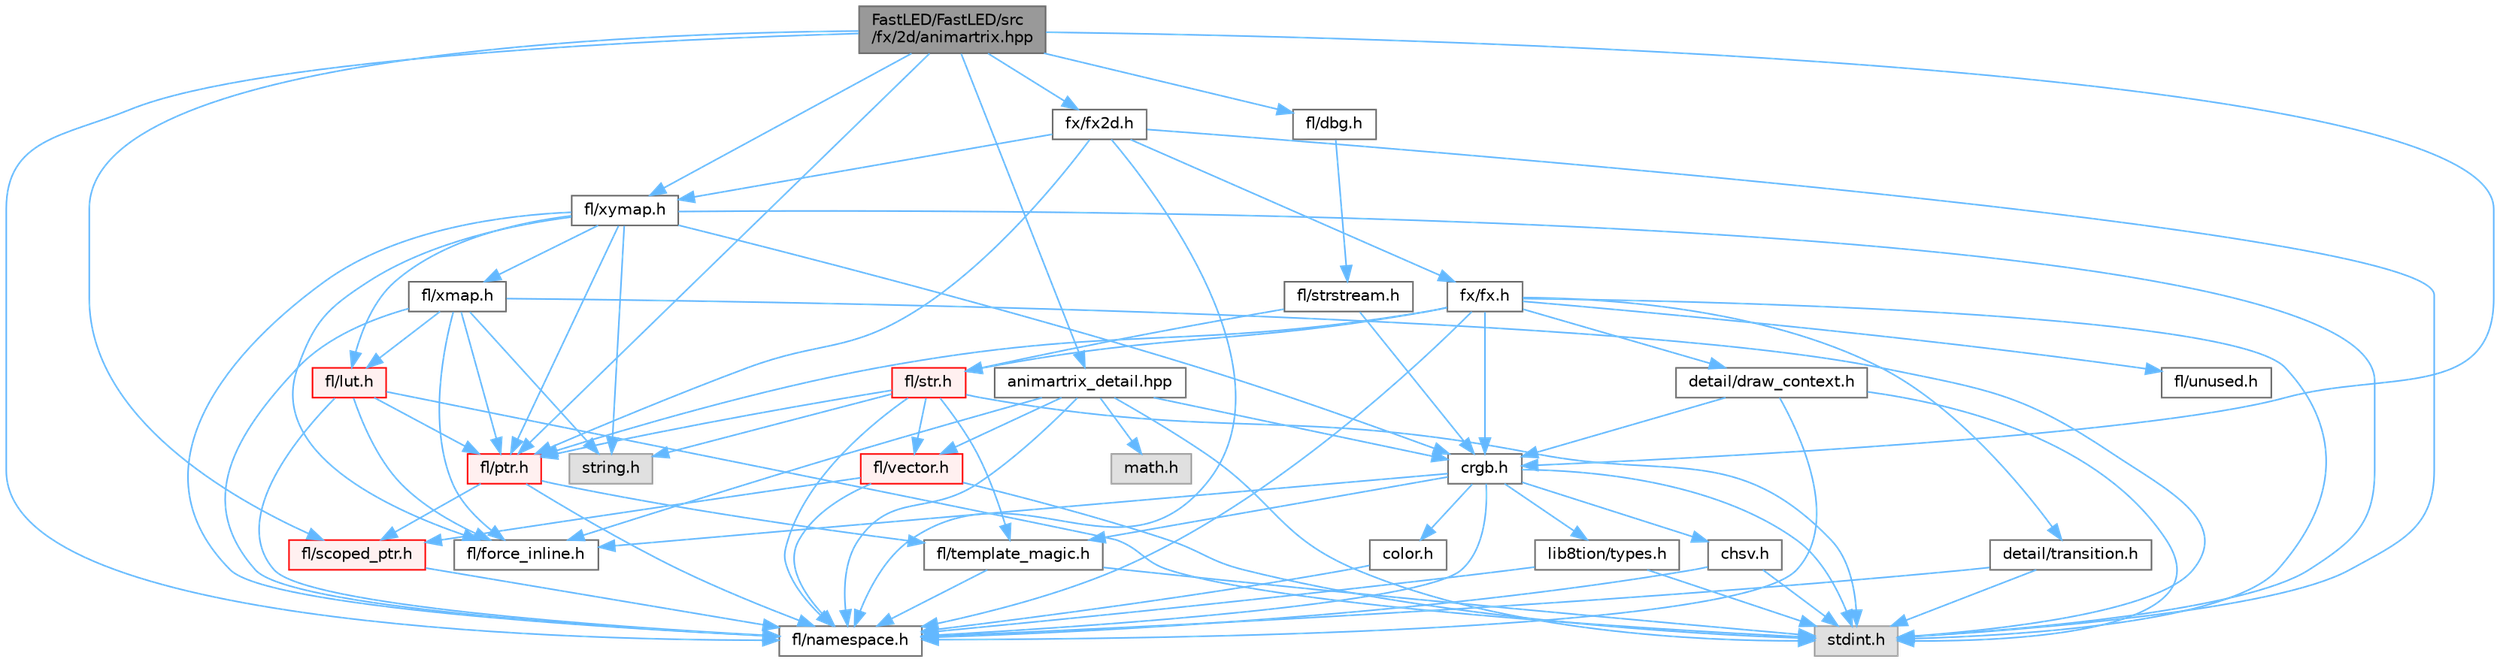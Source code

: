 digraph "FastLED/FastLED/src/fx/2d/animartrix.hpp"
{
 // LATEX_PDF_SIZE
  bgcolor="transparent";
  edge [fontname=Helvetica,fontsize=10,labelfontname=Helvetica,labelfontsize=10];
  node [fontname=Helvetica,fontsize=10,shape=box,height=0.2,width=0.4];
  Node1 [id="Node000001",label="FastLED/FastLED/src\l/fx/2d/animartrix.hpp",height=0.2,width=0.4,color="gray40", fillcolor="grey60", style="filled", fontcolor="black",tooltip=" "];
  Node1 -> Node2 [id="edge1_Node000001_Node000002",color="steelblue1",style="solid",tooltip=" "];
  Node2 [id="Node000002",label="crgb.h",height=0.2,width=0.4,color="grey40", fillcolor="white", style="filled",URL="$db/dd1/crgb_8h.html",tooltip="Defines the red, green, and blue (RGB) pixel struct."];
  Node2 -> Node3 [id="edge2_Node000002_Node000003",color="steelblue1",style="solid",tooltip=" "];
  Node3 [id="Node000003",label="stdint.h",height=0.2,width=0.4,color="grey60", fillcolor="#E0E0E0", style="filled",tooltip=" "];
  Node2 -> Node4 [id="edge3_Node000002_Node000004",color="steelblue1",style="solid",tooltip=" "];
  Node4 [id="Node000004",label="chsv.h",height=0.2,width=0.4,color="grey40", fillcolor="white", style="filled",URL="$d8/dd0/chsv_8h.html",tooltip="Defines the hue, saturation, and value (HSV) pixel struct."];
  Node4 -> Node3 [id="edge4_Node000004_Node000003",color="steelblue1",style="solid",tooltip=" "];
  Node4 -> Node5 [id="edge5_Node000004_Node000005",color="steelblue1",style="solid",tooltip=" "];
  Node5 [id="Node000005",label="fl/namespace.h",height=0.2,width=0.4,color="grey40", fillcolor="white", style="filled",URL="$df/d2a/namespace_8h.html",tooltip="Implements the FastLED namespace macros."];
  Node2 -> Node5 [id="edge6_Node000002_Node000005",color="steelblue1",style="solid",tooltip=" "];
  Node2 -> Node6 [id="edge7_Node000002_Node000006",color="steelblue1",style="solid",tooltip=" "];
  Node6 [id="Node000006",label="color.h",height=0.2,width=0.4,color="grey40", fillcolor="white", style="filled",URL="$d2/d6b/src_2color_8h.html",tooltip="Contains definitions for color correction and temperature."];
  Node6 -> Node5 [id="edge8_Node000006_Node000005",color="steelblue1",style="solid",tooltip=" "];
  Node2 -> Node7 [id="edge9_Node000002_Node000007",color="steelblue1",style="solid",tooltip=" "];
  Node7 [id="Node000007",label="lib8tion/types.h",height=0.2,width=0.4,color="grey40", fillcolor="white", style="filled",URL="$d9/ddf/lib8tion_2types_8h.html",tooltip="Defines fractional types used for lib8tion functions."];
  Node7 -> Node3 [id="edge10_Node000007_Node000003",color="steelblue1",style="solid",tooltip=" "];
  Node7 -> Node5 [id="edge11_Node000007_Node000005",color="steelblue1",style="solid",tooltip=" "];
  Node2 -> Node8 [id="edge12_Node000002_Node000008",color="steelblue1",style="solid",tooltip=" "];
  Node8 [id="Node000008",label="fl/force_inline.h",height=0.2,width=0.4,color="grey40", fillcolor="white", style="filled",URL="$d8/d2d/fl_2force__inline_8h.html",tooltip=" "];
  Node2 -> Node9 [id="edge13_Node000002_Node000009",color="steelblue1",style="solid",tooltip=" "];
  Node9 [id="Node000009",label="fl/template_magic.h",height=0.2,width=0.4,color="grey40", fillcolor="white", style="filled",URL="$d8/d0c/template__magic_8h.html",tooltip=" "];
  Node9 -> Node3 [id="edge14_Node000009_Node000003",color="steelblue1",style="solid",tooltip=" "];
  Node9 -> Node5 [id="edge15_Node000009_Node000005",color="steelblue1",style="solid",tooltip=" "];
  Node1 -> Node10 [id="edge16_Node000001_Node000010",color="steelblue1",style="solid",tooltip=" "];
  Node10 [id="Node000010",label="fx/fx2d.h",height=0.2,width=0.4,color="grey40", fillcolor="white", style="filled",URL="$d9/d43/fx2d_8h.html",tooltip=" "];
  Node10 -> Node3 [id="edge17_Node000010_Node000003",color="steelblue1",style="solid",tooltip=" "];
  Node10 -> Node11 [id="edge18_Node000010_Node000011",color="steelblue1",style="solid",tooltip=" "];
  Node11 [id="Node000011",label="fl/xymap.h",height=0.2,width=0.4,color="grey40", fillcolor="white", style="filled",URL="$d6/dc9/fl_2xymap_8h.html",tooltip=" "];
  Node11 -> Node3 [id="edge19_Node000011_Node000003",color="steelblue1",style="solid",tooltip=" "];
  Node11 -> Node12 [id="edge20_Node000011_Node000012",color="steelblue1",style="solid",tooltip=" "];
  Node12 [id="Node000012",label="string.h",height=0.2,width=0.4,color="grey60", fillcolor="#E0E0E0", style="filled",tooltip=" "];
  Node11 -> Node2 [id="edge21_Node000011_Node000002",color="steelblue1",style="solid",tooltip=" "];
  Node11 -> Node8 [id="edge22_Node000011_Node000008",color="steelblue1",style="solid",tooltip=" "];
  Node11 -> Node13 [id="edge23_Node000011_Node000013",color="steelblue1",style="solid",tooltip=" "];
  Node13 [id="Node000013",label="fl/lut.h",height=0.2,width=0.4,color="red", fillcolor="#FFF0F0", style="filled",URL="$d3/db6/fl_2lut_8h.html",tooltip=" "];
  Node13 -> Node3 [id="edge24_Node000013_Node000003",color="steelblue1",style="solid",tooltip=" "];
  Node13 -> Node14 [id="edge25_Node000013_Node000014",color="steelblue1",style="solid",tooltip=" "];
  Node14 [id="Node000014",label="fl/ptr.h",height=0.2,width=0.4,color="red", fillcolor="#FFF0F0", style="filled",URL="$d7/df1/fl_2ptr_8h.html",tooltip=" "];
  Node14 -> Node5 [id="edge26_Node000014_Node000005",color="steelblue1",style="solid",tooltip=" "];
  Node14 -> Node16 [id="edge27_Node000014_Node000016",color="steelblue1",style="solid",tooltip=" "];
  Node16 [id="Node000016",label="fl/scoped_ptr.h",height=0.2,width=0.4,color="red", fillcolor="#FFF0F0", style="filled",URL="$df/d28/fl_2scoped__ptr_8h.html",tooltip=" "];
  Node16 -> Node5 [id="edge28_Node000016_Node000005",color="steelblue1",style="solid",tooltip=" "];
  Node14 -> Node9 [id="edge29_Node000014_Node000009",color="steelblue1",style="solid",tooltip=" "];
  Node13 -> Node8 [id="edge30_Node000013_Node000008",color="steelblue1",style="solid",tooltip=" "];
  Node13 -> Node5 [id="edge31_Node000013_Node000005",color="steelblue1",style="solid",tooltip=" "];
  Node11 -> Node14 [id="edge32_Node000011_Node000014",color="steelblue1",style="solid",tooltip=" "];
  Node11 -> Node18 [id="edge33_Node000011_Node000018",color="steelblue1",style="solid",tooltip=" "];
  Node18 [id="Node000018",label="fl/xmap.h",height=0.2,width=0.4,color="grey40", fillcolor="white", style="filled",URL="$d5/d22/fl_2xmap_8h.html",tooltip=" "];
  Node18 -> Node3 [id="edge34_Node000018_Node000003",color="steelblue1",style="solid",tooltip=" "];
  Node18 -> Node12 [id="edge35_Node000018_Node000012",color="steelblue1",style="solid",tooltip=" "];
  Node18 -> Node8 [id="edge36_Node000018_Node000008",color="steelblue1",style="solid",tooltip=" "];
  Node18 -> Node13 [id="edge37_Node000018_Node000013",color="steelblue1",style="solid",tooltip=" "];
  Node18 -> Node14 [id="edge38_Node000018_Node000014",color="steelblue1",style="solid",tooltip=" "];
  Node18 -> Node5 [id="edge39_Node000018_Node000005",color="steelblue1",style="solid",tooltip=" "];
  Node11 -> Node5 [id="edge40_Node000011_Node000005",color="steelblue1",style="solid",tooltip=" "];
  Node10 -> Node5 [id="edge41_Node000010_Node000005",color="steelblue1",style="solid",tooltip=" "];
  Node10 -> Node19 [id="edge42_Node000010_Node000019",color="steelblue1",style="solid",tooltip=" "];
  Node19 [id="Node000019",label="fx/fx.h",height=0.2,width=0.4,color="grey40", fillcolor="white", style="filled",URL="$d2/d0c/fx_8h.html",tooltip=" "];
  Node19 -> Node3 [id="edge43_Node000019_Node000003",color="steelblue1",style="solid",tooltip=" "];
  Node19 -> Node2 [id="edge44_Node000019_Node000002",color="steelblue1",style="solid",tooltip=" "];
  Node19 -> Node5 [id="edge45_Node000019_Node000005",color="steelblue1",style="solid",tooltip=" "];
  Node19 -> Node14 [id="edge46_Node000019_Node000014",color="steelblue1",style="solid",tooltip=" "];
  Node19 -> Node20 [id="edge47_Node000019_Node000020",color="steelblue1",style="solid",tooltip=" "];
  Node20 [id="Node000020",label="detail/draw_context.h",height=0.2,width=0.4,color="grey40", fillcolor="white", style="filled",URL="$db/ded/draw__context_8h.html",tooltip=" "];
  Node20 -> Node3 [id="edge48_Node000020_Node000003",color="steelblue1",style="solid",tooltip=" "];
  Node20 -> Node5 [id="edge49_Node000020_Node000005",color="steelblue1",style="solid",tooltip=" "];
  Node20 -> Node2 [id="edge50_Node000020_Node000002",color="steelblue1",style="solid",tooltip=" "];
  Node19 -> Node21 [id="edge51_Node000019_Node000021",color="steelblue1",style="solid",tooltip=" "];
  Node21 [id="Node000021",label="detail/transition.h",height=0.2,width=0.4,color="grey40", fillcolor="white", style="filled",URL="$d7/df7/transition_8h.html",tooltip=" "];
  Node21 -> Node3 [id="edge52_Node000021_Node000003",color="steelblue1",style="solid",tooltip=" "];
  Node21 -> Node5 [id="edge53_Node000021_Node000005",color="steelblue1",style="solid",tooltip=" "];
  Node19 -> Node22 [id="edge54_Node000019_Node000022",color="steelblue1",style="solid",tooltip=" "];
  Node22 [id="Node000022",label="fl/str.h",height=0.2,width=0.4,color="red", fillcolor="#FFF0F0", style="filled",URL="$dc/d0e/fl_2str_8h.html",tooltip=" "];
  Node22 -> Node12 [id="edge55_Node000022_Node000012",color="steelblue1",style="solid",tooltip=" "];
  Node22 -> Node3 [id="edge56_Node000022_Node000003",color="steelblue1",style="solid",tooltip=" "];
  Node22 -> Node14 [id="edge57_Node000022_Node000014",color="steelblue1",style="solid",tooltip=" "];
  Node22 -> Node9 [id="edge58_Node000022_Node000009",color="steelblue1",style="solid",tooltip=" "];
  Node22 -> Node23 [id="edge59_Node000022_Node000023",color="steelblue1",style="solid",tooltip=" "];
  Node23 [id="Node000023",label="fl/vector.h",height=0.2,width=0.4,color="red", fillcolor="#FFF0F0", style="filled",URL="$d6/d68/vector_8h.html",tooltip=" "];
  Node23 -> Node3 [id="edge60_Node000023_Node000003",color="steelblue1",style="solid",tooltip=" "];
  Node23 -> Node5 [id="edge61_Node000023_Node000005",color="steelblue1",style="solid",tooltip=" "];
  Node23 -> Node16 [id="edge62_Node000023_Node000016",color="steelblue1",style="solid",tooltip=" "];
  Node22 -> Node5 [id="edge63_Node000022_Node000005",color="steelblue1",style="solid",tooltip=" "];
  Node19 -> Node27 [id="edge64_Node000019_Node000027",color="steelblue1",style="solid",tooltip=" "];
  Node27 [id="Node000027",label="fl/unused.h",height=0.2,width=0.4,color="grey40", fillcolor="white", style="filled",URL="$d8/d4b/unused_8h.html",tooltip=" "];
  Node10 -> Node14 [id="edge65_Node000010_Node000014",color="steelblue1",style="solid",tooltip=" "];
  Node1 -> Node5 [id="edge66_Node000001_Node000005",color="steelblue1",style="solid",tooltip=" "];
  Node1 -> Node14 [id="edge67_Node000001_Node000014",color="steelblue1",style="solid",tooltip=" "];
  Node1 -> Node16 [id="edge68_Node000001_Node000016",color="steelblue1",style="solid",tooltip=" "];
  Node1 -> Node28 [id="edge69_Node000001_Node000028",color="steelblue1",style="solid",tooltip=" "];
  Node28 [id="Node000028",label="fl/dbg.h",height=0.2,width=0.4,color="grey40", fillcolor="white", style="filled",URL="$d6/d01/dbg_8h.html",tooltip=" "];
  Node28 -> Node29 [id="edge70_Node000028_Node000029",color="steelblue1",style="solid",tooltip=" "];
  Node29 [id="Node000029",label="fl/strstream.h",height=0.2,width=0.4,color="grey40", fillcolor="white", style="filled",URL="$d8/d00/strstream_8h.html",tooltip=" "];
  Node29 -> Node2 [id="edge71_Node000029_Node000002",color="steelblue1",style="solid",tooltip=" "];
  Node29 -> Node22 [id="edge72_Node000029_Node000022",color="steelblue1",style="solid",tooltip=" "];
  Node1 -> Node11 [id="edge73_Node000001_Node000011",color="steelblue1",style="solid",tooltip=" "];
  Node1 -> Node30 [id="edge74_Node000001_Node000030",color="steelblue1",style="solid",tooltip=" "];
  Node30 [id="Node000030",label="animartrix_detail.hpp",height=0.2,width=0.4,color="grey40", fillcolor="white", style="filled",URL="$d3/d3b/animartrix__detail_8hpp.html",tooltip=" "];
  Node30 -> Node23 [id="edge75_Node000030_Node000023",color="steelblue1",style="solid",tooltip=" "];
  Node30 -> Node31 [id="edge76_Node000030_Node000031",color="steelblue1",style="solid",tooltip=" "];
  Node31 [id="Node000031",label="math.h",height=0.2,width=0.4,color="grey60", fillcolor="#E0E0E0", style="filled",tooltip=" "];
  Node30 -> Node3 [id="edge77_Node000030_Node000003",color="steelblue1",style="solid",tooltip=" "];
  Node30 -> Node8 [id="edge78_Node000030_Node000008",color="steelblue1",style="solid",tooltip=" "];
  Node30 -> Node2 [id="edge79_Node000030_Node000002",color="steelblue1",style="solid",tooltip=" "];
  Node30 -> Node5 [id="edge80_Node000030_Node000005",color="steelblue1",style="solid",tooltip=" "];
}
